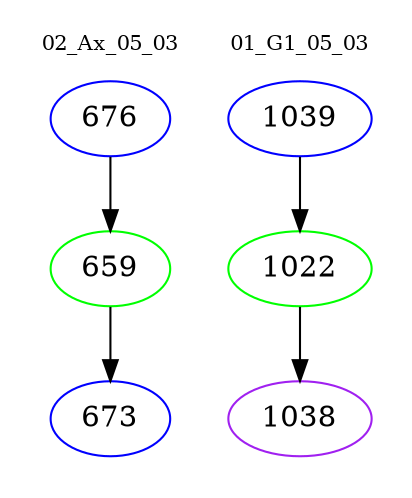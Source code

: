 digraph{
subgraph cluster_0 {
color = white
label = "02_Ax_05_03";
fontsize=10;
T0_676 [label="676", color="blue"]
T0_676 -> T0_659 [color="black"]
T0_659 [label="659", color="green"]
T0_659 -> T0_673 [color="black"]
T0_673 [label="673", color="blue"]
}
subgraph cluster_1 {
color = white
label = "01_G1_05_03";
fontsize=10;
T1_1039 [label="1039", color="blue"]
T1_1039 -> T1_1022 [color="black"]
T1_1022 [label="1022", color="green"]
T1_1022 -> T1_1038 [color="black"]
T1_1038 [label="1038", color="purple"]
}
}
